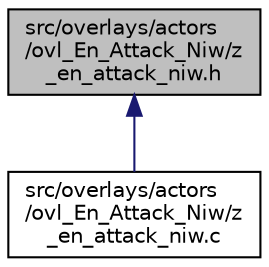 digraph "src/overlays/actors/ovl_En_Attack_Niw/z_en_attack_niw.h"
{
 // LATEX_PDF_SIZE
  edge [fontname="Helvetica",fontsize="10",labelfontname="Helvetica",labelfontsize="10"];
  node [fontname="Helvetica",fontsize="10",shape=record];
  Node1 [label="src/overlays/actors\l/ovl_En_Attack_Niw/z\l_en_attack_niw.h",height=0.2,width=0.4,color="black", fillcolor="grey75", style="filled", fontcolor="black",tooltip=" "];
  Node1 -> Node2 [dir="back",color="midnightblue",fontsize="10",style="solid",fontname="Helvetica"];
  Node2 [label="src/overlays/actors\l/ovl_En_Attack_Niw/z\l_en_attack_niw.c",height=0.2,width=0.4,color="black", fillcolor="white", style="filled",URL="$d7/da6/z__en__attack__niw_8c.html",tooltip=" "];
}
